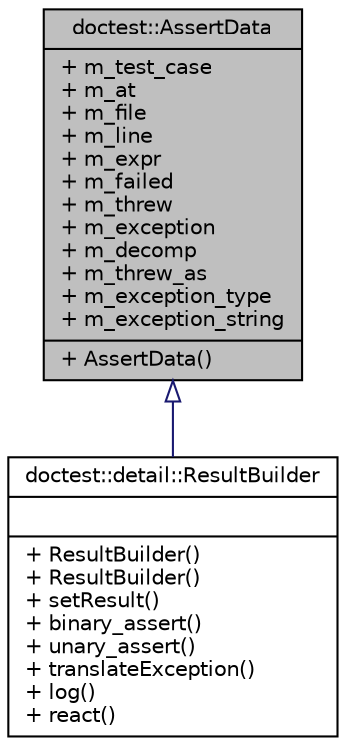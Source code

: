 digraph "doctest::AssertData"
{
 // LATEX_PDF_SIZE
  edge [fontname="Helvetica",fontsize="10",labelfontname="Helvetica",labelfontsize="10"];
  node [fontname="Helvetica",fontsize="10",shape=record];
  Node1 [label="{doctest::AssertData\n|+ m_test_case\l+ m_at\l+ m_file\l+ m_line\l+ m_expr\l+ m_failed\l+ m_threw\l+ m_exception\l+ m_decomp\l+ m_threw_as\l+ m_exception_type\l+ m_exception_string\l|+ AssertData()\l}",height=0.2,width=0.4,color="black", fillcolor="grey75", style="filled", fontcolor="black",tooltip=" "];
  Node1 -> Node2 [dir="back",color="midnightblue",fontsize="10",style="solid",arrowtail="onormal",fontname="Helvetica"];
  Node2 [label="{doctest::detail::ResultBuilder\n||+ ResultBuilder()\l+ ResultBuilder()\l+ setResult()\l+ binary_assert()\l+ unary_assert()\l+ translateException()\l+ log()\l+ react()\l}",height=0.2,width=0.4,color="black", fillcolor="white", style="filled",URL="$structdoctest_1_1detail_1_1ResultBuilder.html",tooltip=" "];
}
